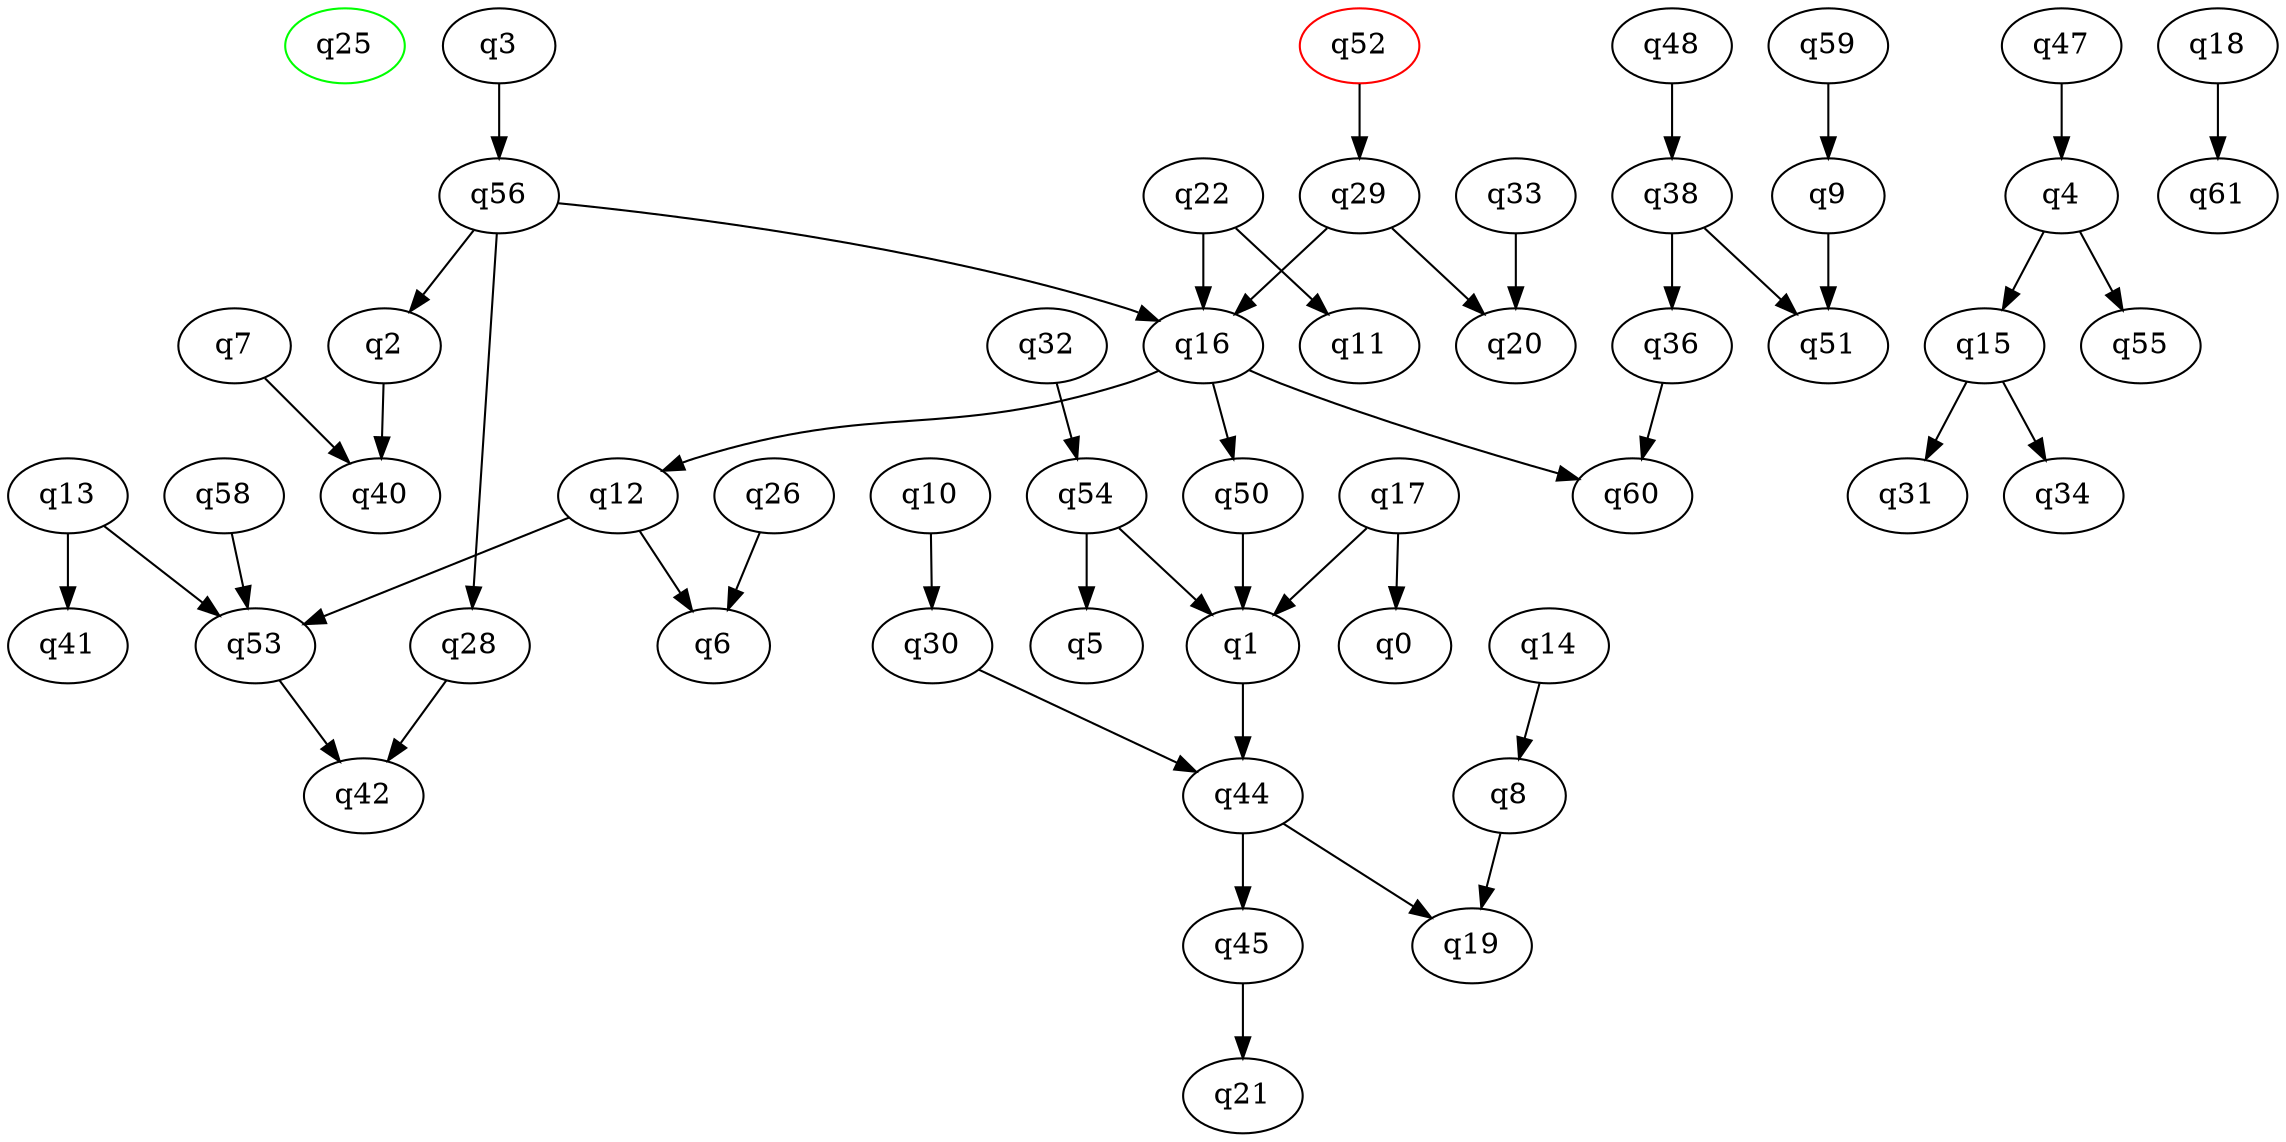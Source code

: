 digraph A{
q25 [initial=1,color=green];
q52 [final=1,color=red];
q1 -> q44;
q2 -> q40;
q3 -> q56;
q4 -> q15;
q4 -> q55;
q7 -> q40;
q8 -> q19;
q9 -> q51;
q10 -> q30;
q12 -> q6;
q12 -> q53;
q13 -> q41;
q13 -> q53;
q14 -> q8;
q15 -> q31;
q15 -> q34;
q16 -> q12;
q16 -> q50;
q16 -> q60;
q17 -> q0;
q17 -> q1;
q18 -> q61;
q22 -> q11;
q22 -> q16;
q26 -> q6;
q28 -> q42;
q29 -> q16;
q29 -> q20;
q30 -> q44;
q32 -> q54;
q33 -> q20;
q36 -> q60;
q38 -> q36;
q38 -> q51;
q44 -> q19;
q44 -> q45;
q45 -> q21;
q47 -> q4;
q48 -> q38;
q50 -> q1;
q52 -> q29;
q53 -> q42;
q54 -> q1;
q54 -> q5;
q56 -> q2;
q56 -> q16;
q56 -> q28;
q58 -> q53;
q59 -> q9;
}
